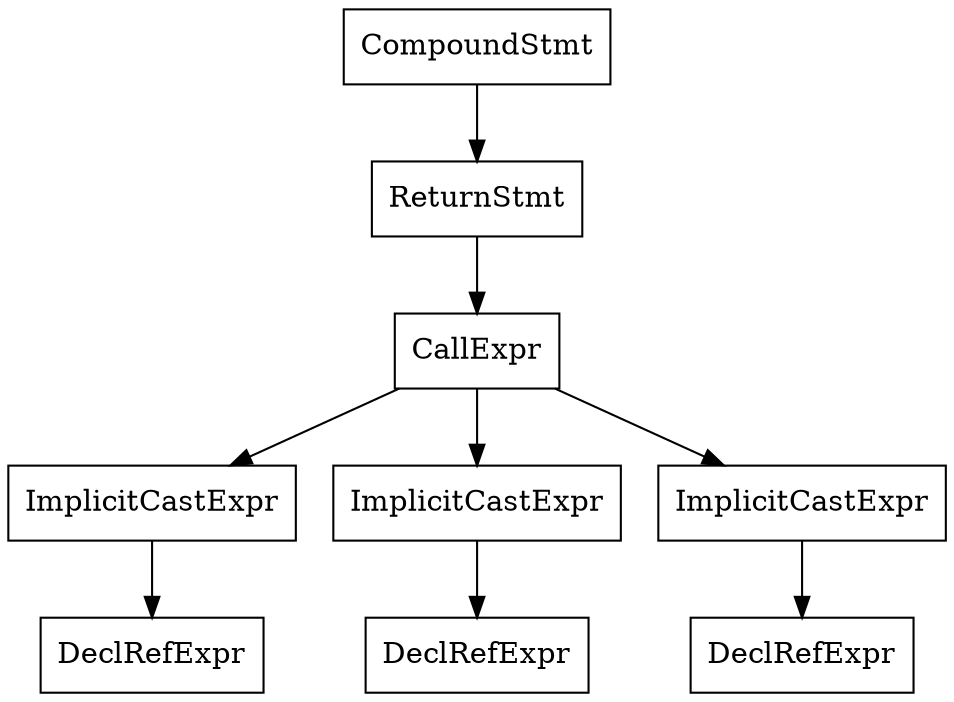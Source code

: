 digraph unnamed {

	Node0x5573fee15980 [shape=record,label="{CompoundStmt}"];
	Node0x5573fee15980 -> Node0x5573fee15970;
	Node0x5573fee15970 [shape=record,label="{ReturnStmt}"];
	Node0x5573fee15970 -> Node0x5573fee15910;
	Node0x5573fee15910 [shape=record,label="{CallExpr}"];
	Node0x5573fee15910 -> Node0x5573fee158f8;
	Node0x5573fee15910 -> Node0x5573fee15940;
	Node0x5573fee15910 -> Node0x5573fee15958;
	Node0x5573fee158f8 [shape=record,label="{ImplicitCastExpr}"];
	Node0x5573fee158f8 -> Node0x5573fee15878;
	Node0x5573fee15878 [shape=record,label="{DeclRefExpr}"];
	Node0x5573fee15940 [shape=record,label="{ImplicitCastExpr}"];
	Node0x5573fee15940 -> Node0x5573fee15838;
	Node0x5573fee15838 [shape=record,label="{DeclRefExpr}"];
	Node0x5573fee15958 [shape=record,label="{ImplicitCastExpr}"];
	Node0x5573fee15958 -> Node0x5573fee15858;
	Node0x5573fee15858 [shape=record,label="{DeclRefExpr}"];
}
